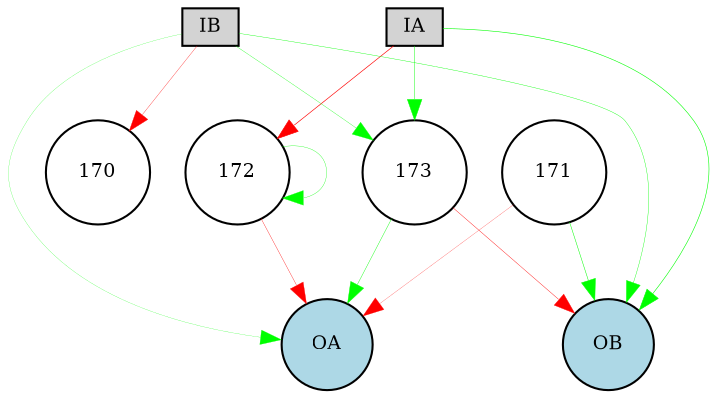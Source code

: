 digraph {
	node [fontsize=9 height=0.2 shape=circle width=0.2]
	IA [fillcolor=lightgray shape=box style=filled]
	IB [fillcolor=lightgray shape=box style=filled]
	OA [fillcolor=lightblue style=filled]
	OB [fillcolor=lightblue style=filled]
	171 [fillcolor=white style=filled]
	172 [fillcolor=white style=filled]
	173 [fillcolor=white style=filled]
	IA -> 172 [color=red penwidth=0.30633786280746184 style=solid]
	IB -> 173 [color=green penwidth=0.153158986888041 style=solid]
	172 -> 172 [color=green penwidth=0.15659401514365456 style=solid]
	IA -> OB [color=green penwidth=0.27532031431917825 style=solid]
	173 -> OA [color=green penwidth=0.19436480647137777 style=solid]
	IB -> OA [color=green penwidth=0.10311206868724881 style=solid]
	171 -> OA [color=red penwidth=0.10594231370270031 style=solid]
	IB -> OB [color=green penwidth=0.18293541736237007 style=solid]
	173 -> OB [color=red penwidth=0.19140708476022578 style=solid]
	172 -> OA [color=red penwidth=0.16472161984360423 style=solid]
	171 -> OB [color=green penwidth=0.23557447193680225 style=solid]
	IA -> 173 [color=green penwidth=0.21280648419627038 style=solid]
	IB -> 170 [color=red penwidth=0.14796372864769292 style=solid]
}

